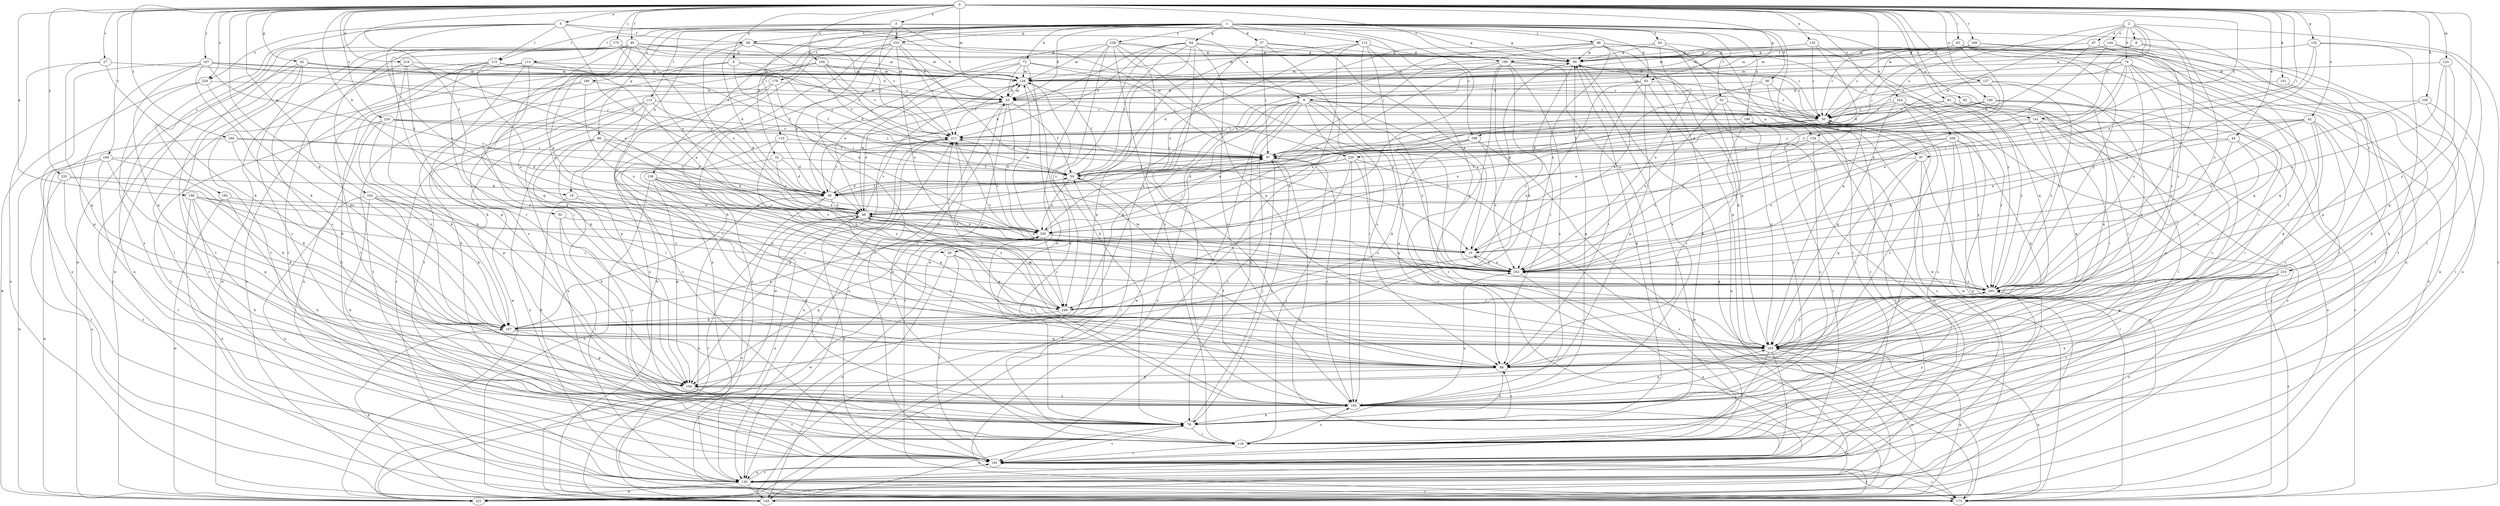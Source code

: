 strict digraph  {
0;
1;
2;
3;
5;
6;
8;
9;
10;
19;
20;
27;
29;
30;
32;
37;
38;
39;
42;
44;
47;
48;
49;
52;
53;
54;
58;
59;
62;
63;
64;
66;
69;
72;
74;
78;
82;
83;
87;
88;
91;
96;
97;
100;
101;
105;
107;
110;
112;
113;
114;
115;
116;
124;
126;
127;
132;
134;
135;
138;
141;
144;
145;
152;
153;
154;
156;
162;
163;
167;
169;
173;
175;
179;
180;
182;
183;
184;
190;
192;
194;
198;
199;
202;
204;
210;
211;
219;
220;
221;
224;
226;
229;
230;
233;
238;
240;
246;
249;
0 -> 3  [label=a];
0 -> 5  [label=a];
0 -> 6  [label=a];
0 -> 19  [label=b];
0 -> 27  [label=c];
0 -> 42  [label=e];
0 -> 44  [label=e];
0 -> 49  [label=f];
0 -> 52  [label=f];
0 -> 62  [label=g];
0 -> 63  [label=g];
0 -> 82  [label=i];
0 -> 83  [label=i];
0 -> 87  [label=i];
0 -> 91  [label=j];
0 -> 100  [label=k];
0 -> 101  [label=k];
0 -> 105  [label=k];
0 -> 107  [label=k];
0 -> 124  [label=m];
0 -> 126  [label=m];
0 -> 127  [label=n];
0 -> 132  [label=n];
0 -> 134  [label=n];
0 -> 152  [label=p];
0 -> 156  [label=q];
0 -> 162  [label=q];
0 -> 167  [label=r];
0 -> 169  [label=r];
0 -> 175  [label=s];
0 -> 184  [label=t];
0 -> 190  [label=t];
0 -> 194  [label=u];
0 -> 204  [label=v];
0 -> 210  [label=v];
0 -> 219  [label=w];
0 -> 224  [label=x];
0 -> 226  [label=x];
0 -> 229  [label=x];
0 -> 233  [label=y];
0 -> 246  [label=z];
1 -> 19  [label=b];
1 -> 20  [label=b];
1 -> 29  [label=c];
1 -> 32  [label=d];
1 -> 37  [label=d];
1 -> 38  [label=d];
1 -> 53  [label=f];
1 -> 54  [label=f];
1 -> 58  [label=f];
1 -> 63  [label=g];
1 -> 64  [label=g];
1 -> 66  [label=g];
1 -> 69  [label=g];
1 -> 72  [label=h];
1 -> 96  [label=j];
1 -> 110  [label=l];
1 -> 112  [label=l];
1 -> 113  [label=l];
1 -> 138  [label=o];
1 -> 141  [label=o];
1 -> 153  [label=p];
1 -> 163  [label=q];
1 -> 179  [label=s];
1 -> 198  [label=u];
1 -> 210  [label=v];
1 -> 238  [label=y];
2 -> 8  [label=a];
2 -> 9  [label=a];
2 -> 47  [label=e];
2 -> 74  [label=h];
2 -> 141  [label=o];
2 -> 144  [label=o];
2 -> 173  [label=r];
2 -> 199  [label=u];
2 -> 220  [label=w];
2 -> 240  [label=y];
3 -> 69  [label=g];
3 -> 114  [label=l];
3 -> 115  [label=l];
3 -> 153  [label=p];
3 -> 180  [label=s];
3 -> 199  [label=u];
3 -> 211  [label=v];
3 -> 220  [label=w];
5 -> 9  [label=a];
5 -> 20  [label=b];
5 -> 29  [label=c];
5 -> 39  [label=d];
5 -> 58  [label=f];
5 -> 115  [label=l];
5 -> 182  [label=s];
5 -> 221  [label=w];
5 -> 229  [label=x];
6 -> 59  [label=f];
6 -> 97  [label=j];
6 -> 116  [label=l];
6 -> 126  [label=m];
6 -> 163  [label=q];
8 -> 126  [label=m];
8 -> 145  [label=o];
8 -> 190  [label=t];
8 -> 240  [label=y];
9 -> 30  [label=c];
9 -> 78  [label=h];
9 -> 87  [label=i];
9 -> 88  [label=i];
9 -> 107  [label=k];
9 -> 134  [label=n];
9 -> 145  [label=o];
9 -> 173  [label=r];
9 -> 192  [label=t];
9 -> 202  [label=u];
9 -> 221  [label=w];
9 -> 240  [label=y];
10 -> 48  [label=e];
10 -> 69  [label=g];
10 -> 202  [label=u];
19 -> 48  [label=e];
19 -> 78  [label=h];
19 -> 249  [label=z];
20 -> 30  [label=c];
20 -> 48  [label=e];
20 -> 59  [label=f];
20 -> 126  [label=m];
20 -> 135  [label=n];
20 -> 173  [label=r];
20 -> 230  [label=x];
27 -> 107  [label=k];
27 -> 126  [label=m];
27 -> 145  [label=o];
27 -> 163  [label=q];
29 -> 88  [label=i];
29 -> 145  [label=o];
29 -> 192  [label=t];
29 -> 202  [label=u];
30 -> 211  [label=v];
30 -> 230  [label=x];
32 -> 39  [label=d];
32 -> 48  [label=e];
32 -> 59  [label=f];
32 -> 163  [label=q];
37 -> 10  [label=a];
37 -> 69  [label=g];
37 -> 97  [label=j];
37 -> 107  [label=k];
37 -> 183  [label=s];
38 -> 10  [label=a];
38 -> 20  [label=b];
38 -> 192  [label=t];
38 -> 221  [label=w];
39 -> 48  [label=e];
39 -> 59  [label=f];
39 -> 145  [label=o];
39 -> 173  [label=r];
39 -> 211  [label=v];
39 -> 249  [label=z];
42 -> 10  [label=a];
42 -> 88  [label=i];
42 -> 97  [label=j];
42 -> 116  [label=l];
42 -> 163  [label=q];
42 -> 183  [label=s];
42 -> 202  [label=u];
42 -> 211  [label=v];
44 -> 88  [label=i];
44 -> 97  [label=j];
44 -> 202  [label=u];
44 -> 240  [label=y];
44 -> 249  [label=z];
47 -> 59  [label=f];
47 -> 69  [label=g];
47 -> 154  [label=p];
47 -> 221  [label=w];
48 -> 126  [label=m];
48 -> 135  [label=n];
48 -> 145  [label=o];
48 -> 211  [label=v];
48 -> 230  [label=x];
49 -> 10  [label=a];
49 -> 20  [label=b];
49 -> 48  [label=e];
49 -> 69  [label=g];
49 -> 126  [label=m];
49 -> 154  [label=p];
49 -> 163  [label=q];
49 -> 183  [label=s];
49 -> 192  [label=t];
49 -> 202  [label=u];
52 -> 116  [label=l];
52 -> 183  [label=s];
52 -> 230  [label=x];
53 -> 30  [label=c];
53 -> 135  [label=n];
53 -> 163  [label=q];
53 -> 202  [label=u];
54 -> 69  [label=g];
54 -> 126  [label=m];
54 -> 192  [label=t];
54 -> 202  [label=u];
54 -> 221  [label=w];
58 -> 39  [label=d];
58 -> 59  [label=f];
58 -> 69  [label=g];
58 -> 183  [label=s];
58 -> 211  [label=v];
58 -> 230  [label=x];
59 -> 39  [label=d];
59 -> 97  [label=j];
59 -> 116  [label=l];
59 -> 230  [label=x];
62 -> 20  [label=b];
62 -> 59  [label=f];
62 -> 116  [label=l];
62 -> 126  [label=m];
62 -> 135  [label=n];
62 -> 173  [label=r];
62 -> 183  [label=s];
63 -> 20  [label=b];
63 -> 30  [label=c];
63 -> 88  [label=i];
63 -> 154  [label=p];
63 -> 163  [label=q];
63 -> 249  [label=z];
64 -> 30  [label=c];
64 -> 39  [label=d];
64 -> 59  [label=f];
64 -> 69  [label=g];
64 -> 78  [label=h];
64 -> 116  [label=l];
64 -> 154  [label=p];
64 -> 183  [label=s];
64 -> 211  [label=v];
66 -> 39  [label=d];
66 -> 78  [label=h];
66 -> 88  [label=i];
66 -> 97  [label=j];
66 -> 135  [label=n];
66 -> 202  [label=u];
69 -> 126  [label=m];
69 -> 163  [label=q];
69 -> 173  [label=r];
69 -> 192  [label=t];
69 -> 249  [label=z];
72 -> 20  [label=b];
72 -> 48  [label=e];
72 -> 78  [label=h];
72 -> 97  [label=j];
72 -> 126  [label=m];
72 -> 145  [label=o];
72 -> 202  [label=u];
74 -> 10  [label=a];
74 -> 20  [label=b];
74 -> 30  [label=c];
74 -> 88  [label=i];
74 -> 126  [label=m];
74 -> 145  [label=o];
74 -> 202  [label=u];
74 -> 240  [label=y];
74 -> 249  [label=z];
78 -> 69  [label=g];
78 -> 88  [label=i];
78 -> 97  [label=j];
78 -> 116  [label=l];
78 -> 192  [label=t];
78 -> 202  [label=u];
82 -> 30  [label=c];
82 -> 97  [label=j];
82 -> 163  [label=q];
82 -> 183  [label=s];
82 -> 240  [label=y];
83 -> 20  [label=b];
83 -> 30  [label=c];
83 -> 69  [label=g];
83 -> 126  [label=m];
83 -> 135  [label=n];
83 -> 163  [label=q];
83 -> 192  [label=t];
83 -> 230  [label=x];
83 -> 240  [label=y];
87 -> 59  [label=f];
87 -> 88  [label=i];
87 -> 116  [label=l];
87 -> 163  [label=q];
87 -> 173  [label=r];
88 -> 48  [label=e];
88 -> 78  [label=h];
88 -> 126  [label=m];
88 -> 154  [label=p];
91 -> 30  [label=c];
91 -> 59  [label=f];
91 -> 116  [label=l];
91 -> 145  [label=o];
91 -> 240  [label=y];
96 -> 39  [label=d];
96 -> 48  [label=e];
96 -> 69  [label=g];
96 -> 78  [label=h];
96 -> 97  [label=j];
96 -> 163  [label=q];
96 -> 183  [label=s];
96 -> 202  [label=u];
96 -> 240  [label=y];
97 -> 59  [label=f];
97 -> 78  [label=h];
97 -> 135  [label=n];
97 -> 183  [label=s];
100 -> 30  [label=c];
100 -> 39  [label=d];
100 -> 88  [label=i];
100 -> 97  [label=j];
100 -> 183  [label=s];
100 -> 192  [label=t];
101 -> 20  [label=b];
101 -> 116  [label=l];
105 -> 30  [label=c];
105 -> 116  [label=l];
105 -> 183  [label=s];
105 -> 202  [label=u];
107 -> 20  [label=b];
107 -> 154  [label=p];
107 -> 163  [label=q];
107 -> 230  [label=x];
110 -> 39  [label=d];
110 -> 78  [label=h];
110 -> 97  [label=j];
110 -> 240  [label=y];
112 -> 59  [label=f];
112 -> 69  [label=g];
112 -> 88  [label=i];
112 -> 107  [label=k];
112 -> 163  [label=q];
112 -> 173  [label=r];
112 -> 230  [label=x];
113 -> 30  [label=c];
113 -> 39  [label=d];
113 -> 88  [label=i];
113 -> 107  [label=k];
113 -> 135  [label=n];
113 -> 221  [label=w];
114 -> 10  [label=a];
114 -> 78  [label=h];
114 -> 126  [label=m];
114 -> 145  [label=o];
114 -> 154  [label=p];
114 -> 192  [label=t];
115 -> 88  [label=i];
115 -> 116  [label=l];
115 -> 126  [label=m];
115 -> 202  [label=u];
115 -> 211  [label=v];
115 -> 221  [label=w];
116 -> 20  [label=b];
116 -> 97  [label=j];
116 -> 183  [label=s];
116 -> 192  [label=t];
116 -> 240  [label=y];
124 -> 126  [label=m];
124 -> 163  [label=q];
124 -> 202  [label=u];
124 -> 240  [label=y];
126 -> 20  [label=b];
126 -> 59  [label=f];
126 -> 183  [label=s];
126 -> 211  [label=v];
126 -> 221  [label=w];
127 -> 20  [label=b];
127 -> 30  [label=c];
127 -> 39  [label=d];
127 -> 163  [label=q];
127 -> 240  [label=y];
132 -> 30  [label=c];
132 -> 39  [label=d];
132 -> 69  [label=g];
132 -> 126  [label=m];
132 -> 163  [label=q];
134 -> 97  [label=j];
134 -> 183  [label=s];
134 -> 192  [label=t];
134 -> 202  [label=u];
135 -> 145  [label=o];
135 -> 173  [label=r];
135 -> 192  [label=t];
135 -> 221  [label=w];
138 -> 39  [label=d];
138 -> 78  [label=h];
138 -> 145  [label=o];
138 -> 154  [label=p];
138 -> 163  [label=q];
138 -> 202  [label=u];
138 -> 230  [label=x];
138 -> 240  [label=y];
138 -> 249  [label=z];
141 -> 10  [label=a];
141 -> 48  [label=e];
141 -> 88  [label=i];
141 -> 145  [label=o];
141 -> 163  [label=q];
141 -> 173  [label=r];
141 -> 211  [label=v];
144 -> 59  [label=f];
144 -> 69  [label=g];
144 -> 78  [label=h];
144 -> 88  [label=i];
144 -> 126  [label=m];
144 -> 249  [label=z];
145 -> 78  [label=h];
145 -> 107  [label=k];
145 -> 163  [label=q];
145 -> 192  [label=t];
152 -> 48  [label=e];
152 -> 69  [label=g];
152 -> 78  [label=h];
152 -> 116  [label=l];
152 -> 202  [label=u];
153 -> 10  [label=a];
153 -> 48  [label=e];
153 -> 69  [label=g];
153 -> 135  [label=n];
153 -> 145  [label=o];
153 -> 192  [label=t];
153 -> 202  [label=u];
153 -> 211  [label=v];
154 -> 183  [label=s];
154 -> 192  [label=t];
156 -> 48  [label=e];
156 -> 78  [label=h];
156 -> 107  [label=k];
156 -> 135  [label=n];
156 -> 240  [label=y];
156 -> 249  [label=z];
162 -> 48  [label=e];
162 -> 78  [label=h];
162 -> 88  [label=i];
162 -> 107  [label=k];
162 -> 135  [label=n];
162 -> 240  [label=y];
163 -> 48  [label=e];
163 -> 88  [label=i];
163 -> 116  [label=l];
163 -> 192  [label=t];
163 -> 211  [label=v];
163 -> 221  [label=w];
163 -> 240  [label=y];
167 -> 30  [label=c];
167 -> 39  [label=d];
167 -> 97  [label=j];
167 -> 107  [label=k];
167 -> 126  [label=m];
167 -> 135  [label=n];
167 -> 154  [label=p];
167 -> 163  [label=q];
169 -> 30  [label=c];
169 -> 69  [label=g];
169 -> 97  [label=j];
169 -> 126  [label=m];
169 -> 163  [label=q];
169 -> 192  [label=t];
169 -> 211  [label=v];
173 -> 69  [label=g];
173 -> 163  [label=q];
173 -> 211  [label=v];
175 -> 48  [label=e];
175 -> 69  [label=g];
175 -> 126  [label=m];
175 -> 173  [label=r];
175 -> 221  [label=w];
179 -> 20  [label=b];
179 -> 154  [label=p];
179 -> 192  [label=t];
179 -> 230  [label=x];
180 -> 20  [label=b];
180 -> 135  [label=n];
180 -> 192  [label=t];
180 -> 202  [label=u];
182 -> 48  [label=e];
182 -> 78  [label=h];
182 -> 221  [label=w];
183 -> 59  [label=f];
183 -> 69  [label=g];
183 -> 78  [label=h];
183 -> 163  [label=q];
183 -> 221  [label=w];
184 -> 59  [label=f];
184 -> 107  [label=k];
184 -> 145  [label=o];
184 -> 154  [label=p];
184 -> 192  [label=t];
184 -> 221  [label=w];
190 -> 30  [label=c];
190 -> 88  [label=i];
190 -> 107  [label=k];
190 -> 126  [label=m];
190 -> 145  [label=o];
190 -> 183  [label=s];
190 -> 192  [label=t];
190 -> 230  [label=x];
192 -> 30  [label=c];
192 -> 48  [label=e];
192 -> 135  [label=n];
192 -> 173  [label=r];
194 -> 30  [label=c];
194 -> 97  [label=j];
194 -> 126  [label=m];
194 -> 173  [label=r];
194 -> 183  [label=s];
194 -> 192  [label=t];
194 -> 211  [label=v];
198 -> 88  [label=i];
198 -> 135  [label=n];
198 -> 183  [label=s];
198 -> 192  [label=t];
198 -> 211  [label=v];
198 -> 240  [label=y];
199 -> 48  [label=e];
199 -> 97  [label=j];
199 -> 107  [label=k];
199 -> 202  [label=u];
199 -> 221  [label=w];
202 -> 10  [label=a];
202 -> 30  [label=c];
202 -> 135  [label=n];
202 -> 211  [label=v];
202 -> 240  [label=y];
204 -> 48  [label=e];
204 -> 97  [label=j];
204 -> 163  [label=q];
204 -> 183  [label=s];
204 -> 202  [label=u];
204 -> 221  [label=w];
204 -> 240  [label=y];
210 -> 78  [label=h];
210 -> 116  [label=l];
210 -> 135  [label=n];
210 -> 163  [label=q];
210 -> 173  [label=r];
210 -> 240  [label=y];
211 -> 97  [label=j];
211 -> 135  [label=n];
211 -> 154  [label=p];
211 -> 249  [label=z];
219 -> 48  [label=e];
219 -> 88  [label=i];
219 -> 116  [label=l];
219 -> 126  [label=m];
219 -> 154  [label=p];
220 -> 39  [label=d];
220 -> 59  [label=f];
220 -> 163  [label=q];
220 -> 173  [label=r];
220 -> 183  [label=s];
220 -> 249  [label=z];
221 -> 59  [label=f];
224 -> 30  [label=c];
224 -> 135  [label=n];
224 -> 163  [label=q];
224 -> 173  [label=r];
224 -> 183  [label=s];
224 -> 230  [label=x];
226 -> 59  [label=f];
226 -> 97  [label=j];
226 -> 107  [label=k];
226 -> 116  [label=l];
226 -> 154  [label=p];
226 -> 211  [label=v];
229 -> 20  [label=b];
229 -> 107  [label=k];
229 -> 183  [label=s];
229 -> 221  [label=w];
230 -> 10  [label=a];
230 -> 48  [label=e];
230 -> 97  [label=j];
230 -> 126  [label=m];
230 -> 154  [label=p];
230 -> 183  [label=s];
230 -> 202  [label=u];
230 -> 211  [label=v];
230 -> 221  [label=w];
230 -> 249  [label=z];
233 -> 39  [label=d];
233 -> 107  [label=k];
233 -> 192  [label=t];
233 -> 221  [label=w];
238 -> 39  [label=d];
238 -> 69  [label=g];
238 -> 88  [label=i];
238 -> 126  [label=m];
238 -> 135  [label=n];
238 -> 163  [label=q];
238 -> 183  [label=s];
238 -> 240  [label=y];
238 -> 249  [label=z];
240 -> 202  [label=u];
240 -> 249  [label=z];
246 -> 39  [label=d];
246 -> 97  [label=j];
246 -> 107  [label=k];
246 -> 173  [label=r];
249 -> 48  [label=e];
249 -> 107  [label=k];
}
